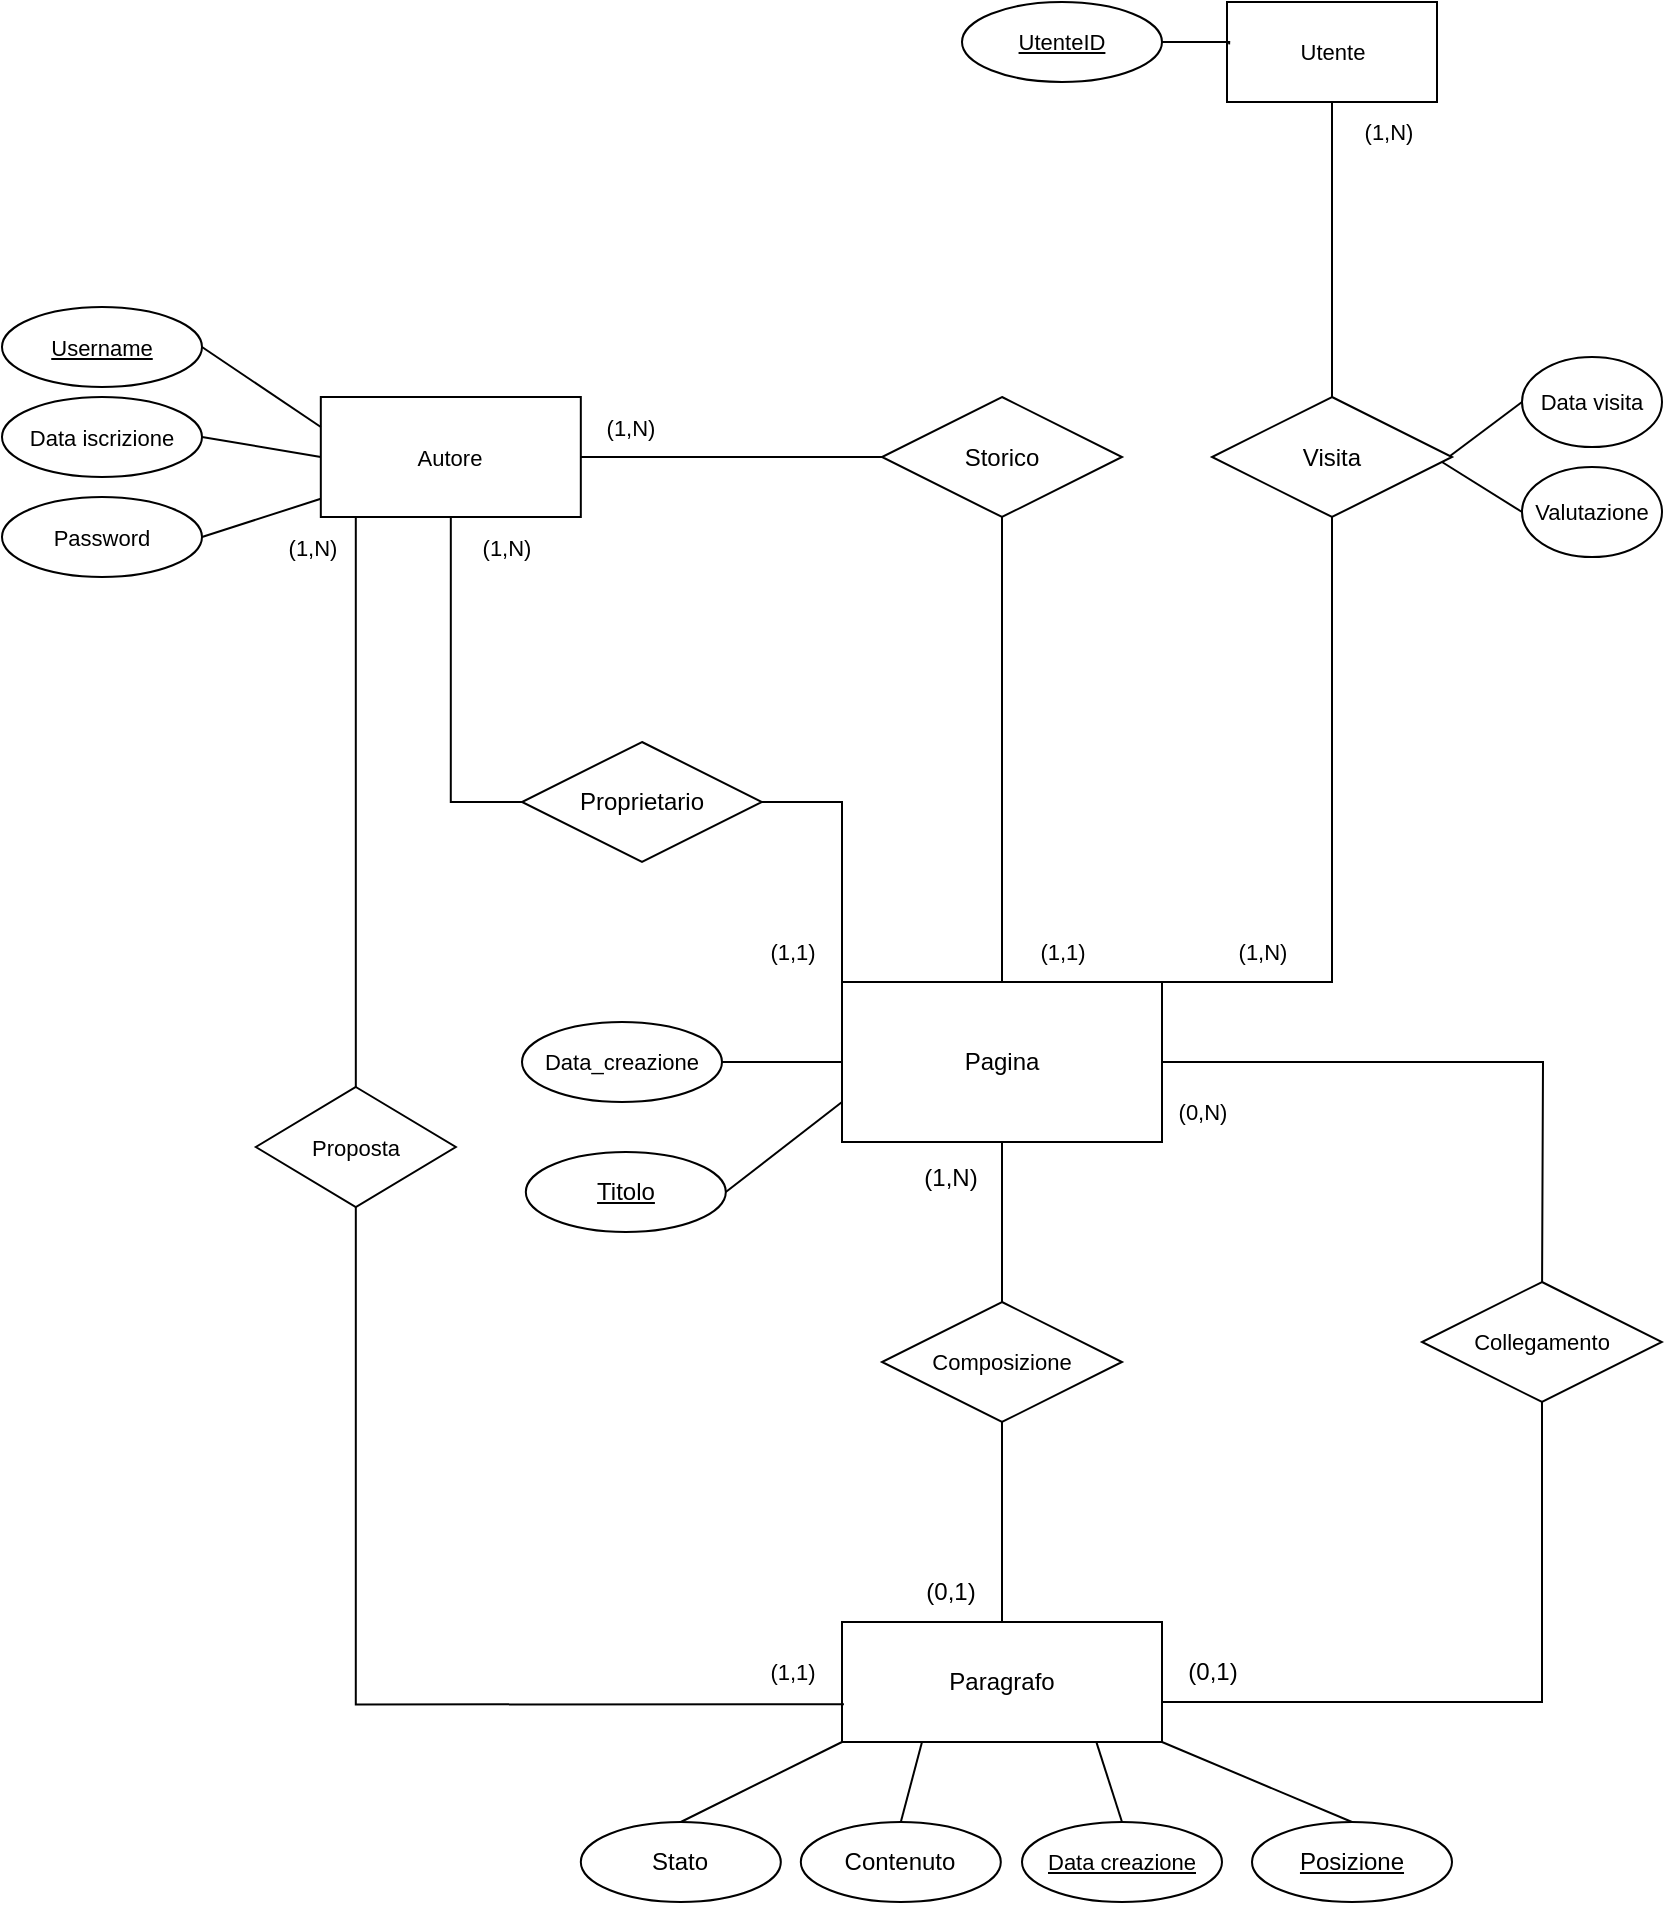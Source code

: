 <mxfile version="22.1.7" type="device">
  <diagram id="R2lEEEUBdFMjLlhIrx00" name="Page-1">
    <mxGraphModel dx="1434" dy="726" grid="1" gridSize="10" guides="1" tooltips="1" connect="1" arrows="1" fold="1" page="1" pageScale="1" pageWidth="850" pageHeight="1100" background="none" math="0" shadow="0" extFonts="Permanent Marker^https://fonts.googleapis.com/css?family=Permanent+Marker">
      <root>
        <mxCell id="0" />
        <mxCell id="1" parent="0" />
        <mxCell id="RIJSCF81iFUn1a3mw5Qo-6" style="edgeStyle=orthogonalEdgeStyle;rounded=0;orthogonalLoop=1;jettySize=auto;html=1;exitX=0.5;exitY=1;exitDx=0;exitDy=0;endArrow=none;endFill=0;entryX=0.5;entryY=0;entryDx=0;entryDy=0;labelBackgroundColor=none;fontColor=default;" parent="1" source="e7eTB-TKiGBDShrMW0o7-4" target="0_gCjwtPqXCcb79Qokm8-1" edge="1">
          <mxGeometry relative="1" as="geometry">
            <mxPoint x="510" y="695" as="targetPoint" />
          </mxGeometry>
        </mxCell>
        <mxCell id="68CF9yB8LQgH7TcPcroB-15" style="edgeStyle=orthogonalEdgeStyle;shape=connector;rounded=0;orthogonalLoop=1;jettySize=auto;html=1;exitX=1;exitY=0.5;exitDx=0;exitDy=0;labelBackgroundColor=none;align=center;verticalAlign=middle;fontFamily=Helvetica;fontSize=11;fontColor=default;endArrow=none;endFill=0;entryX=0.5;entryY=0;entryDx=0;entryDy=0;" parent="1" source="e7eTB-TKiGBDShrMW0o7-4" edge="1">
          <mxGeometry relative="1" as="geometry">
            <mxPoint x="780" y="680" as="targetPoint" />
          </mxGeometry>
        </mxCell>
        <mxCell id="AgzfJHGhWokt7x_Py7_r-4" style="edgeStyle=orthogonalEdgeStyle;rounded=0;orthogonalLoop=1;jettySize=auto;html=1;exitX=0.5;exitY=0;exitDx=0;exitDy=0;endArrow=none;endFill=0;" edge="1" parent="1" source="e7eTB-TKiGBDShrMW0o7-4" target="AgzfJHGhWokt7x_Py7_r-3">
          <mxGeometry relative="1" as="geometry" />
        </mxCell>
        <mxCell id="e7eTB-TKiGBDShrMW0o7-4" value="Pagina" style="rounded=0;arcSize=10;whiteSpace=wrap;html=1;align=center;labelBackgroundColor=none;" parent="1" vertex="1">
          <mxGeometry x="430" y="520" width="160" height="80" as="geometry" />
        </mxCell>
        <mxCell id="e7eTB-TKiGBDShrMW0o7-14" value="" style="endArrow=none;html=1;rounded=0;exitX=1;exitY=0.5;exitDx=0;exitDy=0;entryX=0;entryY=0.75;entryDx=0;entryDy=0;labelBackgroundColor=none;fontColor=default;" parent="1" source="RIJSCF81iFUn1a3mw5Qo-5" target="e7eTB-TKiGBDShrMW0o7-4" edge="1">
          <mxGeometry relative="1" as="geometry">
            <mxPoint x="372.426" y="591.716" as="sourcePoint" />
            <mxPoint x="430" y="600" as="targetPoint" />
          </mxGeometry>
        </mxCell>
        <mxCell id="e7eTB-TKiGBDShrMW0o7-21" value="Paragrafo" style="rounded=0;arcSize=24;whiteSpace=wrap;html=1;align=center;labelBackgroundColor=none;" parent="1" vertex="1">
          <mxGeometry x="430" y="840" width="160" height="60" as="geometry" />
        </mxCell>
        <mxCell id="e7eTB-TKiGBDShrMW0o7-28" value="Contenuto" style="ellipse;whiteSpace=wrap;html=1;align=center;labelBackgroundColor=none;" parent="1" vertex="1">
          <mxGeometry x="409.41" y="940" width="100" height="40" as="geometry" />
        </mxCell>
        <mxCell id="e7eTB-TKiGBDShrMW0o7-30" value="" style="endArrow=none;html=1;rounded=0;exitX=0.5;exitY=0;exitDx=0;exitDy=0;entryX=0.25;entryY=1;entryDx=0;entryDy=0;labelBackgroundColor=none;fontColor=default;" parent="1" source="e7eTB-TKiGBDShrMW0o7-28" target="e7eTB-TKiGBDShrMW0o7-21" edge="1">
          <mxGeometry relative="1" as="geometry">
            <mxPoint x="410" y="860" as="sourcePoint" />
            <mxPoint x="510" y="900" as="targetPoint" />
          </mxGeometry>
        </mxCell>
        <mxCell id="e7eTB-TKiGBDShrMW0o7-44" value="" style="endArrow=none;html=1;rounded=0;exitX=1;exitY=1;exitDx=0;exitDy=0;entryX=0.5;entryY=0;entryDx=0;entryDy=0;labelBackgroundColor=none;fontColor=default;" parent="1" source="e7eTB-TKiGBDShrMW0o7-21" target="RIJSCF81iFUn1a3mw5Qo-3" edge="1">
          <mxGeometry relative="1" as="geometry">
            <mxPoint x="540" y="690" as="sourcePoint" />
            <mxPoint x="614.746" y="654.183" as="targetPoint" />
          </mxGeometry>
        </mxCell>
        <mxCell id="e7eTB-TKiGBDShrMW0o7-50" value="(0,1)" style="text;html=1;align=center;verticalAlign=middle;resizable=0;points=[];autosize=1;strokeColor=none;fillColor=none;rotation=0;labelBackgroundColor=none;" parent="1" vertex="1">
          <mxGeometry x="590" y="850" width="50" height="30" as="geometry" />
        </mxCell>
        <mxCell id="e7eTB-TKiGBDShrMW0o7-61" value="(0,N)" style="text;html=1;align=center;verticalAlign=middle;resizable=0;points=[];autosize=1;strokeColor=none;fillColor=none;fontSize=11;fontFamily=Helvetica;labelBackgroundColor=none;" parent="1" vertex="1">
          <mxGeometry x="585" y="570" width="50" height="30" as="geometry" />
        </mxCell>
        <mxCell id="e7eTB-TKiGBDShrMW0o7-65" value="(1,N)" style="text;html=1;align=center;verticalAlign=middle;resizable=0;points=[];autosize=1;strokeColor=none;fillColor=none;labelBackgroundColor=none;" parent="1" vertex="1">
          <mxGeometry x="459.41" y="602.5" width="50" height="30" as="geometry" />
        </mxCell>
        <mxCell id="e7eTB-TKiGBDShrMW0o7-66" value="(0,1)" style="text;html=1;align=center;verticalAlign=middle;resizable=0;points=[];autosize=1;strokeColor=none;fillColor=none;labelBackgroundColor=none;" parent="1" vertex="1">
          <mxGeometry x="459.41" y="810" width="50" height="30" as="geometry" />
        </mxCell>
        <mxCell id="RIJSCF81iFUn1a3mw5Qo-23" style="edgeStyle=orthogonalEdgeStyle;shape=connector;rounded=0;orthogonalLoop=1;jettySize=auto;html=1;exitX=0.5;exitY=1;exitDx=0;exitDy=0;entryX=0;entryY=0.5;entryDx=0;entryDy=0;labelBackgroundColor=none;align=center;verticalAlign=middle;fontFamily=Helvetica;fontSize=11;fontColor=default;endArrow=none;endFill=0;" parent="1" source="e7eTB-TKiGBDShrMW0o7-67" target="RIJSCF81iFUn1a3mw5Qo-22" edge="1">
          <mxGeometry relative="1" as="geometry" />
        </mxCell>
        <mxCell id="RIJSCF81iFUn1a3mw5Qo-26" style="edgeStyle=orthogonalEdgeStyle;shape=connector;rounded=0;orthogonalLoop=1;jettySize=auto;html=1;exitX=0.25;exitY=1;exitDx=0;exitDy=0;entryX=0.5;entryY=0;entryDx=0;entryDy=0;labelBackgroundColor=none;align=center;verticalAlign=middle;fontFamily=Helvetica;fontSize=11;fontColor=default;endArrow=none;endFill=0;" parent="1" source="e7eTB-TKiGBDShrMW0o7-67" target="e7eTB-TKiGBDShrMW0o7-87" edge="1">
          <mxGeometry relative="1" as="geometry">
            <Array as="points">
              <mxPoint x="207" y="270" />
              <mxPoint x="160" y="270" />
            </Array>
          </mxGeometry>
        </mxCell>
        <mxCell id="AgzfJHGhWokt7x_Py7_r-5" style="edgeStyle=orthogonalEdgeStyle;rounded=0;orthogonalLoop=1;jettySize=auto;html=1;exitX=1;exitY=0.5;exitDx=0;exitDy=0;entryX=0;entryY=0.5;entryDx=0;entryDy=0;endArrow=none;endFill=0;" edge="1" parent="1" source="e7eTB-TKiGBDShrMW0o7-67" target="AgzfJHGhWokt7x_Py7_r-3">
          <mxGeometry relative="1" as="geometry" />
        </mxCell>
        <mxCell id="e7eTB-TKiGBDShrMW0o7-67" value="Autore" style="rounded=0;arcSize=10;whiteSpace=wrap;html=1;align=center;fontFamily=Helvetica;fontSize=11;labelBackgroundColor=none;" parent="1" vertex="1">
          <mxGeometry x="169.41" y="227.5" width="130" height="60" as="geometry" />
        </mxCell>
        <mxCell id="68CF9yB8LQgH7TcPcroB-2" style="rounded=0;orthogonalLoop=1;jettySize=auto;html=1;exitX=1;exitY=0.5;exitDx=0;exitDy=0;entryX=0;entryY=0.5;entryDx=0;entryDy=0;endArrow=none;endFill=0;labelBackgroundColor=none;fontColor=default;" parent="1" source="e7eTB-TKiGBDShrMW0o7-68" target="e7eTB-TKiGBDShrMW0o7-67" edge="1">
          <mxGeometry relative="1" as="geometry" />
        </mxCell>
        <mxCell id="e7eTB-TKiGBDShrMW0o7-68" value="Data iscrizione" style="ellipse;whiteSpace=wrap;html=1;align=center;fontFamily=Helvetica;fontSize=11;fontStyle=0;labelBackgroundColor=none;" parent="1" vertex="1">
          <mxGeometry x="10" y="227.5" width="100" height="40" as="geometry" />
        </mxCell>
        <mxCell id="68CF9yB8LQgH7TcPcroB-1" style="rounded=0;orthogonalLoop=1;jettySize=auto;html=1;exitX=1;exitY=0.5;exitDx=0;exitDy=0;entryX=0;entryY=0.25;entryDx=0;entryDy=0;endArrow=none;endFill=0;labelBackgroundColor=none;fontColor=default;" parent="1" source="e7eTB-TKiGBDShrMW0o7-69" target="e7eTB-TKiGBDShrMW0o7-67" edge="1">
          <mxGeometry relative="1" as="geometry" />
        </mxCell>
        <mxCell id="e7eTB-TKiGBDShrMW0o7-69" value="&lt;u&gt;Username&lt;/u&gt;" style="ellipse;whiteSpace=wrap;html=1;align=center;fontFamily=Helvetica;fontSize=11;labelBackgroundColor=none;" parent="1" vertex="1">
          <mxGeometry x="10" y="182.5" width="100" height="40" as="geometry" />
        </mxCell>
        <mxCell id="e7eTB-TKiGBDShrMW0o7-81" value="(1,N)" style="text;html=1;align=center;verticalAlign=middle;resizable=0;points=[];autosize=1;strokeColor=none;fillColor=none;fontSize=11;fontFamily=Helvetica;labelBackgroundColor=none;" parent="1" vertex="1">
          <mxGeometry x="236.91" y="287.5" width="50" height="30" as="geometry" />
        </mxCell>
        <mxCell id="e7eTB-TKiGBDShrMW0o7-82" value="(1,1)" style="text;html=1;align=center;verticalAlign=middle;resizable=0;points=[];autosize=1;strokeColor=none;fillColor=none;fontSize=11;fontFamily=Helvetica;labelBackgroundColor=none;" parent="1" vertex="1">
          <mxGeometry x="380" y="490" width="50" height="30" as="geometry" />
        </mxCell>
        <mxCell id="e7eTB-TKiGBDShrMW0o7-83" value="(1,N)" style="text;html=1;align=center;verticalAlign=middle;resizable=0;points=[];autosize=1;strokeColor=none;fillColor=none;fontSize=11;fontFamily=Helvetica;labelBackgroundColor=none;" parent="1" vertex="1">
          <mxGeometry x="140" y="287.5" width="50" height="30" as="geometry" />
        </mxCell>
        <mxCell id="e7eTB-TKiGBDShrMW0o7-84" value="(1,1)" style="text;html=1;align=center;verticalAlign=middle;resizable=0;points=[];autosize=1;strokeColor=none;fillColor=none;fontSize=11;fontFamily=Helvetica;labelBackgroundColor=none;" parent="1" vertex="1">
          <mxGeometry x="380" y="850" width="50" height="30" as="geometry" />
        </mxCell>
        <mxCell id="e7eTB-TKiGBDShrMW0o7-85" value="Data creazione" style="ellipse;whiteSpace=wrap;html=1;align=center;fontFamily=Helvetica;fontSize=11;fontStyle=4;labelBackgroundColor=none;" parent="1" vertex="1">
          <mxGeometry x="520" y="940" width="100" height="40" as="geometry" />
        </mxCell>
        <mxCell id="e7eTB-TKiGBDShrMW0o7-86" style="shape=connector;rounded=0;orthogonalLoop=1;jettySize=auto;html=1;exitX=0.5;exitY=0;exitDx=0;exitDy=0;entryX=0.795;entryY=1.001;entryDx=0;entryDy=0;entryPerimeter=0;labelBackgroundColor=none;align=center;verticalAlign=middle;fontFamily=Helvetica;fontSize=11;fontColor=default;endArrow=none;endFill=0;" parent="1" source="e7eTB-TKiGBDShrMW0o7-85" target="e7eTB-TKiGBDShrMW0o7-21" edge="1">
          <mxGeometry relative="1" as="geometry" />
        </mxCell>
        <mxCell id="e7eTB-TKiGBDShrMW0o7-87" value="Proposta" style="shape=rhombus;perimeter=rhombusPerimeter;whiteSpace=wrap;html=1;align=center;fontFamily=Helvetica;fontSize=11;labelBackgroundColor=none;" parent="1" vertex="1">
          <mxGeometry x="136.91" y="572.5" width="100" height="60" as="geometry" />
        </mxCell>
        <mxCell id="e7eTB-TKiGBDShrMW0o7-96" value="Utente" style="rounded=0;arcSize=10;whiteSpace=wrap;html=1;align=center;fontFamily=Helvetica;fontSize=11;labelBackgroundColor=none;" parent="1" vertex="1">
          <mxGeometry x="622.5" y="30" width="105" height="50" as="geometry" />
        </mxCell>
        <mxCell id="e7eTB-TKiGBDShrMW0o7-111" value="(1,N)" style="text;html=1;align=center;verticalAlign=middle;resizable=0;points=[];autosize=1;strokeColor=none;fillColor=none;fontSize=11;fontFamily=Helvetica;labelBackgroundColor=none;" parent="1" vertex="1">
          <mxGeometry x="615" y="490" width="50" height="30" as="geometry" />
        </mxCell>
        <mxCell id="e7eTB-TKiGBDShrMW0o7-112" value="(1,N)" style="text;html=1;align=center;verticalAlign=middle;resizable=0;points=[];autosize=1;strokeColor=none;fillColor=none;fontSize=11;fontFamily=Helvetica;labelBackgroundColor=none;" parent="1" vertex="1">
          <mxGeometry x="677.5" y="80" width="50" height="30" as="geometry" />
        </mxCell>
        <mxCell id="e7eTB-TKiGBDShrMW0o7-117" value="Data_creazione" style="ellipse;whiteSpace=wrap;html=1;align=center;fontFamily=Helvetica;fontSize=11;labelBackgroundColor=none;" parent="1" vertex="1">
          <mxGeometry x="270" y="540" width="100" height="40" as="geometry" />
        </mxCell>
        <mxCell id="e7eTB-TKiGBDShrMW0o7-118" style="shape=connector;rounded=0;orthogonalLoop=1;jettySize=auto;html=1;entryX=0;entryY=0.5;entryDx=0;entryDy=0;labelBackgroundColor=none;align=center;verticalAlign=middle;fontFamily=Helvetica;fontSize=11;fontColor=default;endArrow=none;endFill=0;" parent="1" source="e7eTB-TKiGBDShrMW0o7-117" target="e7eTB-TKiGBDShrMW0o7-4" edge="1">
          <mxGeometry relative="1" as="geometry" />
        </mxCell>
        <mxCell id="RIJSCF81iFUn1a3mw5Qo-7" style="edgeStyle=orthogonalEdgeStyle;shape=connector;rounded=0;orthogonalLoop=1;jettySize=auto;html=1;entryX=0.5;entryY=0;entryDx=0;entryDy=0;labelBackgroundColor=none;align=center;verticalAlign=middle;fontFamily=Helvetica;fontSize=11;fontColor=default;endArrow=none;endFill=0;" parent="1" source="0_gCjwtPqXCcb79Qokm8-1" target="e7eTB-TKiGBDShrMW0o7-21" edge="1">
          <mxGeometry relative="1" as="geometry">
            <mxPoint x="510" y="755" as="sourcePoint" />
          </mxGeometry>
        </mxCell>
        <mxCell id="RIJSCF81iFUn1a3mw5Qo-3" value="Posizione" style="ellipse;whiteSpace=wrap;html=1;align=center;fontStyle=4;labelBackgroundColor=none;" parent="1" vertex="1">
          <mxGeometry x="635" y="940" width="100" height="40" as="geometry" />
        </mxCell>
        <mxCell id="RIJSCF81iFUn1a3mw5Qo-5" value="Titolo" style="ellipse;whiteSpace=wrap;html=1;align=center;fontStyle=4;labelBackgroundColor=none;" parent="1" vertex="1">
          <mxGeometry x="271.91" y="605" width="100" height="40" as="geometry" />
        </mxCell>
        <mxCell id="RIJSCF81iFUn1a3mw5Qo-24" style="edgeStyle=orthogonalEdgeStyle;shape=connector;rounded=0;orthogonalLoop=1;jettySize=auto;html=1;exitX=1;exitY=0.5;exitDx=0;exitDy=0;entryX=0.25;entryY=0;entryDx=0;entryDy=0;labelBackgroundColor=none;align=center;verticalAlign=middle;fontFamily=Helvetica;fontSize=11;fontColor=default;endArrow=none;endFill=0;" parent="1" source="RIJSCF81iFUn1a3mw5Qo-22" target="e7eTB-TKiGBDShrMW0o7-4" edge="1">
          <mxGeometry relative="1" as="geometry">
            <Array as="points">
              <mxPoint x="430" y="430" />
              <mxPoint x="430" y="520" />
            </Array>
          </mxGeometry>
        </mxCell>
        <mxCell id="RIJSCF81iFUn1a3mw5Qo-22" value="Proprietario" style="shape=rhombus;perimeter=rhombusPerimeter;whiteSpace=wrap;html=1;align=center;labelBackgroundColor=none;" parent="1" vertex="1">
          <mxGeometry x="270" y="400" width="120" height="60" as="geometry" />
        </mxCell>
        <mxCell id="RIJSCF81iFUn1a3mw5Qo-27" style="edgeStyle=orthogonalEdgeStyle;shape=connector;rounded=0;orthogonalLoop=1;jettySize=auto;html=1;exitX=0.5;exitY=1;exitDx=0;exitDy=0;entryX=0.006;entryY=0.686;entryDx=0;entryDy=0;entryPerimeter=0;labelBackgroundColor=none;align=center;verticalAlign=middle;fontFamily=Helvetica;fontSize=11;fontColor=default;endArrow=none;endFill=0;" parent="1" source="e7eTB-TKiGBDShrMW0o7-87" target="e7eTB-TKiGBDShrMW0o7-21" edge="1">
          <mxGeometry relative="1" as="geometry" />
        </mxCell>
        <mxCell id="RIJSCF81iFUn1a3mw5Qo-49" value="Data visita" style="ellipse;whiteSpace=wrap;html=1;align=center;fontFamily=Helvetica;fontSize=11;labelBackgroundColor=none;" parent="1" vertex="1">
          <mxGeometry x="770" y="207.5" width="70" height="45" as="geometry" />
        </mxCell>
        <mxCell id="7Sxh09HdEP13g5cLgeae-3" value="" style="edgeStyle=orthogonalEdgeStyle;shape=connector;rounded=0;orthogonalLoop=1;jettySize=auto;html=1;exitX=0.5;exitY=1;exitDx=0;exitDy=0;entryX=1;entryY=0.5;entryDx=0;entryDy=0;labelBackgroundColor=none;align=center;verticalAlign=middle;fontFamily=Helvetica;fontSize=11;fontColor=default;endArrow=none;endFill=0;" parent="1" edge="1">
          <mxGeometry relative="1" as="geometry">
            <Array as="points">
              <mxPoint x="780" y="880" />
              <mxPoint x="590" y="880" />
            </Array>
            <mxPoint x="780" y="720" as="sourcePoint" />
            <mxPoint x="770" y="880" as="targetPoint" />
          </mxGeometry>
        </mxCell>
        <mxCell id="7Sxh09HdEP13g5cLgeae-9" style="edgeStyle=orthogonalEdgeStyle;rounded=0;orthogonalLoop=1;jettySize=auto;html=1;exitX=0.5;exitY=1;exitDx=0;exitDy=0;entryX=1;entryY=0;entryDx=0;entryDy=0;endArrow=none;endFill=0;labelBackgroundColor=none;fontColor=default;" parent="1" source="RIJSCF81iFUn1a3mw5Qo-1" target="e7eTB-TKiGBDShrMW0o7-4" edge="1">
          <mxGeometry relative="1" as="geometry">
            <Array as="points">
              <mxPoint x="675" y="520" />
            </Array>
          </mxGeometry>
        </mxCell>
        <mxCell id="68CF9yB8LQgH7TcPcroB-8" style="rounded=0;orthogonalLoop=1;jettySize=auto;html=1;exitX=1;exitY=0.5;exitDx=0;exitDy=0;entryX=0;entryY=0.5;entryDx=0;entryDy=0;endArrow=none;endFill=0;labelBackgroundColor=none;fontColor=default;" parent="1" target="RIJSCF81iFUn1a3mw5Qo-49" edge="1">
          <mxGeometry relative="1" as="geometry">
            <mxPoint x="730" y="260" as="sourcePoint" />
          </mxGeometry>
        </mxCell>
        <mxCell id="68CF9yB8LQgH7TcPcroB-10" style="edgeStyle=none;shape=connector;rounded=0;orthogonalLoop=1;jettySize=auto;html=1;exitX=1;exitY=0.5;exitDx=0;exitDy=0;entryX=0;entryY=0.5;entryDx=0;entryDy=0;labelBackgroundColor=none;align=center;verticalAlign=middle;fontFamily=Helvetica;fontSize=11;fontColor=default;endArrow=none;endFill=0;" parent="1" target="68CF9yB8LQgH7TcPcroB-7" edge="1">
          <mxGeometry relative="1" as="geometry">
            <mxPoint x="730" y="260" as="sourcePoint" />
          </mxGeometry>
        </mxCell>
        <mxCell id="3IYoHXxO48xl407wnTbs-1" style="rounded=0;orthogonalLoop=1;jettySize=auto;html=1;exitX=0.5;exitY=0;exitDx=0;exitDy=0;entryX=0.5;entryY=1;entryDx=0;entryDy=0;endArrow=none;endFill=0;" parent="1" source="RIJSCF81iFUn1a3mw5Qo-1" target="e7eTB-TKiGBDShrMW0o7-96" edge="1">
          <mxGeometry relative="1" as="geometry" />
        </mxCell>
        <mxCell id="RIJSCF81iFUn1a3mw5Qo-1" value="Visita" style="shape=rhombus;perimeter=rhombusPerimeter;whiteSpace=wrap;html=1;align=center;labelBackgroundColor=none;" parent="1" vertex="1">
          <mxGeometry x="615" y="227.5" width="120" height="60" as="geometry" />
        </mxCell>
        <mxCell id="68CF9yB8LQgH7TcPcroB-3" value="&lt;u&gt;UtenteID&lt;/u&gt;" style="ellipse;whiteSpace=wrap;html=1;align=center;fontFamily=Helvetica;fontSize=11;labelBackgroundColor=none;" parent="1" vertex="1">
          <mxGeometry x="490" y="30" width="100" height="40" as="geometry" />
        </mxCell>
        <mxCell id="68CF9yB8LQgH7TcPcroB-5" style="rounded=0;orthogonalLoop=1;jettySize=auto;html=1;exitX=1;exitY=0.5;exitDx=0;exitDy=0;entryX=0.01;entryY=0.424;entryDx=0;entryDy=0;entryPerimeter=0;endArrow=none;endFill=0;labelBackgroundColor=none;fontColor=default;edgeStyle=orthogonalEdgeStyle;" parent="1" source="68CF9yB8LQgH7TcPcroB-3" target="e7eTB-TKiGBDShrMW0o7-96" edge="1">
          <mxGeometry relative="1" as="geometry" />
        </mxCell>
        <mxCell id="68CF9yB8LQgH7TcPcroB-7" value="Valutazione" style="ellipse;whiteSpace=wrap;html=1;align=center;fontFamily=Helvetica;fontSize=11;labelBackgroundColor=none;" parent="1" vertex="1">
          <mxGeometry x="770" y="262.5" width="70" height="45" as="geometry" />
        </mxCell>
        <mxCell id="68CF9yB8LQgH7TcPcroB-14" style="edgeStyle=none;shape=connector;rounded=0;orthogonalLoop=1;jettySize=auto;html=1;exitX=1;exitY=0.5;exitDx=0;exitDy=0;labelBackgroundColor=none;align=center;verticalAlign=middle;fontFamily=Helvetica;fontSize=11;fontColor=default;endArrow=none;endFill=0;" parent="1" source="68CF9yB8LQgH7TcPcroB-13" target="e7eTB-TKiGBDShrMW0o7-67" edge="1">
          <mxGeometry relative="1" as="geometry" />
        </mxCell>
        <mxCell id="68CF9yB8LQgH7TcPcroB-13" value="Password" style="ellipse;whiteSpace=wrap;html=1;align=center;fontFamily=Helvetica;fontSize=11;fontStyle=0;labelBackgroundColor=none;" parent="1" vertex="1">
          <mxGeometry x="10" y="277.5" width="100" height="40" as="geometry" />
        </mxCell>
        <mxCell id="68CF9yB8LQgH7TcPcroB-16" value="Collegamento" style="shape=rhombus;perimeter=rhombusPerimeter;whiteSpace=wrap;html=1;align=center;fontFamily=Helvetica;fontSize=11;labelBackgroundColor=none;" parent="1" vertex="1">
          <mxGeometry x="720" y="670" width="120" height="60" as="geometry" />
        </mxCell>
        <mxCell id="O86MLwPZzpu66x5F0K88-2" style="rounded=0;orthogonalLoop=1;jettySize=auto;html=1;exitX=0.5;exitY=0;exitDx=0;exitDy=0;entryX=0;entryY=1;entryDx=0;entryDy=0;endArrow=none;endFill=0;labelBackgroundColor=none;fontColor=default;" parent="1" source="O86MLwPZzpu66x5F0K88-1" target="e7eTB-TKiGBDShrMW0o7-21" edge="1">
          <mxGeometry relative="1" as="geometry">
            <mxPoint x="430" y="885" as="targetPoint" />
          </mxGeometry>
        </mxCell>
        <mxCell id="O86MLwPZzpu66x5F0K88-1" value="Stato" style="ellipse;whiteSpace=wrap;html=1;align=center;labelBackgroundColor=none;" parent="1" vertex="1">
          <mxGeometry x="299.41" y="940" width="100" height="40" as="geometry" />
        </mxCell>
        <mxCell id="0_gCjwtPqXCcb79Qokm8-1" value="Composizione" style="shape=rhombus;perimeter=rhombusPerimeter;whiteSpace=wrap;html=1;align=center;fontFamily=Helvetica;fontSize=11;labelBackgroundColor=none;" parent="1" vertex="1">
          <mxGeometry x="450" y="680" width="120" height="60" as="geometry" />
        </mxCell>
        <mxCell id="AgzfJHGhWokt7x_Py7_r-3" value="Storico" style="shape=rhombus;perimeter=rhombusPerimeter;whiteSpace=wrap;html=1;align=center;" vertex="1" parent="1">
          <mxGeometry x="450.0" y="227.5" width="120" height="60" as="geometry" />
        </mxCell>
        <mxCell id="AgzfJHGhWokt7x_Py7_r-6" value="(1,N)" style="text;html=1;align=center;verticalAlign=middle;resizable=0;points=[];autosize=1;strokeColor=none;fillColor=none;fontSize=11;fontFamily=Helvetica;labelBackgroundColor=none;" vertex="1" parent="1">
          <mxGeometry x="299.41" y="227.5" width="50" height="30" as="geometry" />
        </mxCell>
        <mxCell id="AgzfJHGhWokt7x_Py7_r-7" value="(1,1)" style="text;html=1;align=center;verticalAlign=middle;resizable=0;points=[];autosize=1;strokeColor=none;fillColor=none;fontSize=11;fontFamily=Helvetica;labelBackgroundColor=none;" vertex="1" parent="1">
          <mxGeometry x="515" y="490" width="50" height="30" as="geometry" />
        </mxCell>
      </root>
    </mxGraphModel>
  </diagram>
</mxfile>
